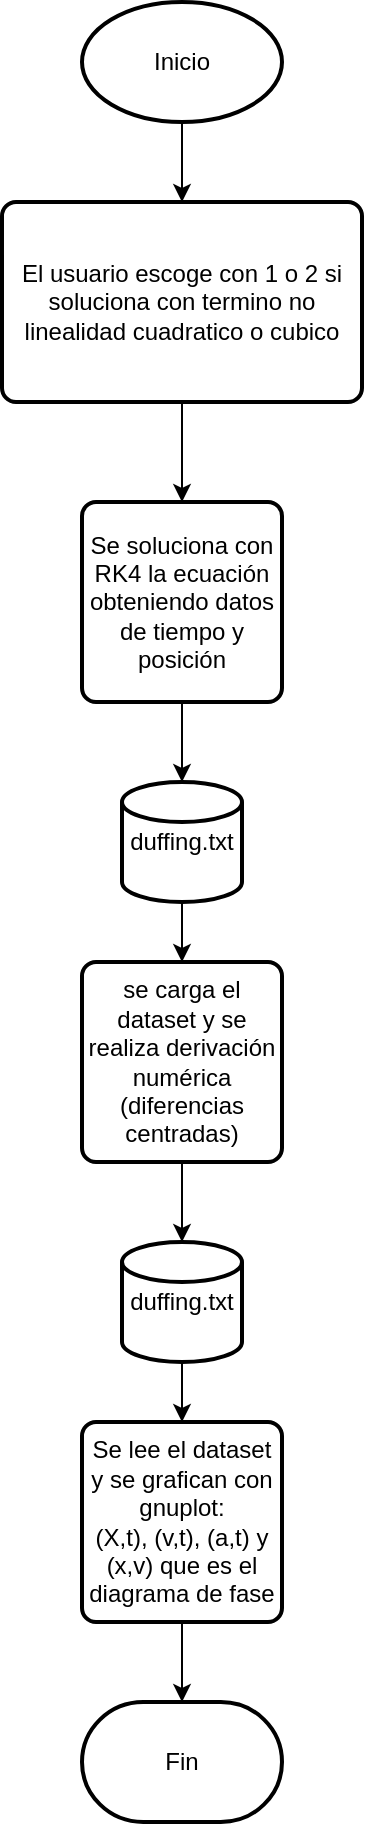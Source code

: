 <mxfile version="26.0.11">
  <diagram name="Página-1" id="hN-Vsxm9EhQ9dVY-8S73">
    <mxGraphModel dx="1434" dy="778" grid="1" gridSize="10" guides="1" tooltips="1" connect="1" arrows="1" fold="1" page="1" pageScale="1" pageWidth="827" pageHeight="1169" math="0" shadow="0">
      <root>
        <mxCell id="0" />
        <mxCell id="1" parent="0" />
        <mxCell id="I7XTUtmCJ5JrVIJJ6Jmk-9" style="edgeStyle=orthogonalEdgeStyle;rounded=0;orthogonalLoop=1;jettySize=auto;html=1;entryX=0.5;entryY=0;entryDx=0;entryDy=0;" edge="1" parent="1" source="I7XTUtmCJ5JrVIJJ6Jmk-1" target="I7XTUtmCJ5JrVIJJ6Jmk-3">
          <mxGeometry relative="1" as="geometry" />
        </mxCell>
        <mxCell id="I7XTUtmCJ5JrVIJJ6Jmk-1" value="Inicio" style="strokeWidth=2;html=1;shape=mxgraph.flowchart.start_1;whiteSpace=wrap;" vertex="1" parent="1">
          <mxGeometry x="350" y="40" width="100" height="60" as="geometry" />
        </mxCell>
        <mxCell id="I7XTUtmCJ5JrVIJJ6Jmk-2" value="Fin" style="strokeWidth=2;html=1;shape=mxgraph.flowchart.terminator;whiteSpace=wrap;" vertex="1" parent="1">
          <mxGeometry x="350" y="890" width="100" height="60" as="geometry" />
        </mxCell>
        <mxCell id="I7XTUtmCJ5JrVIJJ6Jmk-10" style="edgeStyle=orthogonalEdgeStyle;rounded=0;orthogonalLoop=1;jettySize=auto;html=1;" edge="1" parent="1" source="I7XTUtmCJ5JrVIJJ6Jmk-3" target="I7XTUtmCJ5JrVIJJ6Jmk-4">
          <mxGeometry relative="1" as="geometry" />
        </mxCell>
        <mxCell id="I7XTUtmCJ5JrVIJJ6Jmk-3" value="El usuario escoge con 1 o 2 si soluciona con termino no linealidad cuadratico o cubico" style="rounded=1;whiteSpace=wrap;html=1;absoluteArcSize=1;arcSize=14;strokeWidth=2;" vertex="1" parent="1">
          <mxGeometry x="310" y="140" width="180" height="100" as="geometry" />
        </mxCell>
        <mxCell id="I7XTUtmCJ5JrVIJJ6Jmk-4" value="Se soluciona con RK4 la ecuación obteniendo datos de tiempo y posición" style="rounded=1;whiteSpace=wrap;html=1;absoluteArcSize=1;arcSize=14;strokeWidth=2;" vertex="1" parent="1">
          <mxGeometry x="350" y="290" width="100" height="100" as="geometry" />
        </mxCell>
        <mxCell id="I7XTUtmCJ5JrVIJJ6Jmk-12" style="edgeStyle=orthogonalEdgeStyle;rounded=0;orthogonalLoop=1;jettySize=auto;html=1;entryX=0.5;entryY=0;entryDx=0;entryDy=0;" edge="1" parent="1" source="I7XTUtmCJ5JrVIJJ6Jmk-5" target="I7XTUtmCJ5JrVIJJ6Jmk-6">
          <mxGeometry relative="1" as="geometry" />
        </mxCell>
        <mxCell id="I7XTUtmCJ5JrVIJJ6Jmk-5" value="duffing.txt" style="strokeWidth=2;html=1;shape=mxgraph.flowchart.database;whiteSpace=wrap;" vertex="1" parent="1">
          <mxGeometry x="370" y="430" width="60" height="60" as="geometry" />
        </mxCell>
        <mxCell id="I7XTUtmCJ5JrVIJJ6Jmk-6" value="se carga el dataset y se realiza derivación numérica (diferencias centradas)" style="rounded=1;whiteSpace=wrap;html=1;absoluteArcSize=1;arcSize=14;strokeWidth=2;" vertex="1" parent="1">
          <mxGeometry x="350" y="520" width="100" height="100" as="geometry" />
        </mxCell>
        <mxCell id="I7XTUtmCJ5JrVIJJ6Jmk-14" style="edgeStyle=orthogonalEdgeStyle;rounded=0;orthogonalLoop=1;jettySize=auto;html=1;entryX=0.5;entryY=0;entryDx=0;entryDy=0;" edge="1" parent="1" source="I7XTUtmCJ5JrVIJJ6Jmk-7" target="I7XTUtmCJ5JrVIJJ6Jmk-8">
          <mxGeometry relative="1" as="geometry" />
        </mxCell>
        <mxCell id="I7XTUtmCJ5JrVIJJ6Jmk-7" value="duffing.txt" style="strokeWidth=2;html=1;shape=mxgraph.flowchart.database;whiteSpace=wrap;" vertex="1" parent="1">
          <mxGeometry x="370" y="660" width="60" height="60" as="geometry" />
        </mxCell>
        <mxCell id="I7XTUtmCJ5JrVIJJ6Jmk-8" value="Se lee el dataset y se grafican con gnuplot:&lt;br&gt;(X,t), (v,t), (a,t) y (x,v) que es el diagrama de fase" style="rounded=1;whiteSpace=wrap;html=1;absoluteArcSize=1;arcSize=14;strokeWidth=2;" vertex="1" parent="1">
          <mxGeometry x="350" y="750" width="100" height="100" as="geometry" />
        </mxCell>
        <mxCell id="I7XTUtmCJ5JrVIJJ6Jmk-11" style="edgeStyle=orthogonalEdgeStyle;rounded=0;orthogonalLoop=1;jettySize=auto;html=1;entryX=0.5;entryY=0;entryDx=0;entryDy=0;entryPerimeter=0;" edge="1" parent="1" source="I7XTUtmCJ5JrVIJJ6Jmk-4" target="I7XTUtmCJ5JrVIJJ6Jmk-5">
          <mxGeometry relative="1" as="geometry" />
        </mxCell>
        <mxCell id="I7XTUtmCJ5JrVIJJ6Jmk-13" style="edgeStyle=orthogonalEdgeStyle;rounded=0;orthogonalLoop=1;jettySize=auto;html=1;entryX=0.5;entryY=0;entryDx=0;entryDy=0;entryPerimeter=0;" edge="1" parent="1" source="I7XTUtmCJ5JrVIJJ6Jmk-6" target="I7XTUtmCJ5JrVIJJ6Jmk-7">
          <mxGeometry relative="1" as="geometry" />
        </mxCell>
        <mxCell id="I7XTUtmCJ5JrVIJJ6Jmk-15" style="edgeStyle=orthogonalEdgeStyle;rounded=0;orthogonalLoop=1;jettySize=auto;html=1;entryX=0.5;entryY=0;entryDx=0;entryDy=0;entryPerimeter=0;" edge="1" parent="1" source="I7XTUtmCJ5JrVIJJ6Jmk-8" target="I7XTUtmCJ5JrVIJJ6Jmk-2">
          <mxGeometry relative="1" as="geometry" />
        </mxCell>
      </root>
    </mxGraphModel>
  </diagram>
</mxfile>
